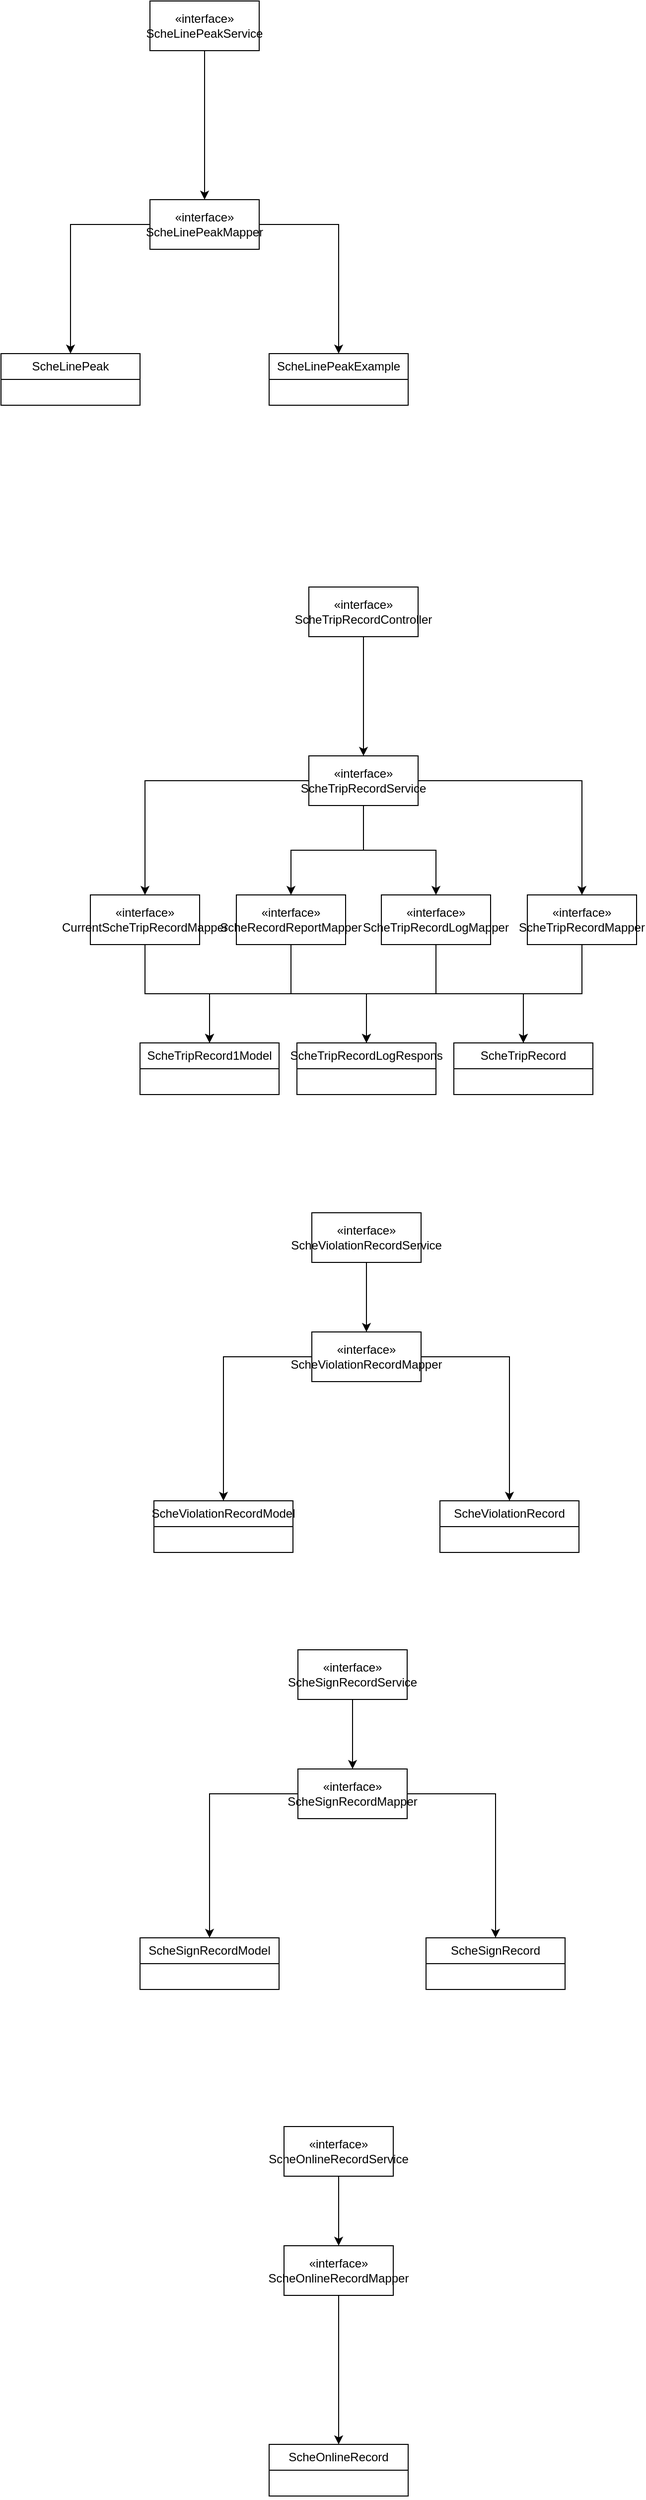 <mxfile version="21.6.8" type="github">
  <diagram name="第 1 页" id="HTkbHu2IwPKejx1w4vJ7">
    <mxGraphModel dx="1379" dy="796" grid="1" gridSize="10" guides="1" tooltips="1" connect="1" arrows="1" fold="1" page="1" pageScale="1" pageWidth="827" pageHeight="1169" math="0" shadow="0">
      <root>
        <mxCell id="0" />
        <mxCell id="1" parent="0" />
        <mxCell id="OYMxmkAkwHmNbrW3Jc6o-12" style="edgeStyle=orthogonalEdgeStyle;rounded=0;orthogonalLoop=1;jettySize=auto;html=1;" edge="1" parent="1" source="OYMxmkAkwHmNbrW3Jc6o-1" target="OYMxmkAkwHmNbrW3Jc6o-2">
          <mxGeometry relative="1" as="geometry" />
        </mxCell>
        <mxCell id="OYMxmkAkwHmNbrW3Jc6o-1" value="«interface»&lt;br&gt;ScheLinePeakService" style="html=1;whiteSpace=wrap;" vertex="1" parent="1">
          <mxGeometry x="170" y="120" width="110" height="50" as="geometry" />
        </mxCell>
        <mxCell id="OYMxmkAkwHmNbrW3Jc6o-10" style="edgeStyle=orthogonalEdgeStyle;rounded=0;orthogonalLoop=1;jettySize=auto;html=1;entryX=0.5;entryY=0;entryDx=0;entryDy=0;" edge="1" parent="1" source="OYMxmkAkwHmNbrW3Jc6o-2" target="OYMxmkAkwHmNbrW3Jc6o-4">
          <mxGeometry relative="1" as="geometry" />
        </mxCell>
        <mxCell id="OYMxmkAkwHmNbrW3Jc6o-11" style="edgeStyle=orthogonalEdgeStyle;rounded=0;orthogonalLoop=1;jettySize=auto;html=1;" edge="1" parent="1" source="OYMxmkAkwHmNbrW3Jc6o-2" target="OYMxmkAkwHmNbrW3Jc6o-8">
          <mxGeometry relative="1" as="geometry" />
        </mxCell>
        <mxCell id="OYMxmkAkwHmNbrW3Jc6o-2" value="«interface»&lt;br&gt;ScheLinePeakMapper" style="html=1;whiteSpace=wrap;" vertex="1" parent="1">
          <mxGeometry x="170" y="320" width="110" height="50" as="geometry" />
        </mxCell>
        <mxCell id="OYMxmkAkwHmNbrW3Jc6o-4" value="ScheLinePeak" style="swimlane;fontStyle=0;childLayout=stackLayout;horizontal=1;startSize=26;fillColor=none;horizontalStack=0;resizeParent=1;resizeParentMax=0;resizeLast=0;collapsible=1;marginBottom=0;whiteSpace=wrap;html=1;" vertex="1" parent="1">
          <mxGeometry x="20" y="475" width="140" height="52" as="geometry" />
        </mxCell>
        <mxCell id="OYMxmkAkwHmNbrW3Jc6o-5" value="&amp;nbsp;" style="text;strokeColor=none;fillColor=none;align=left;verticalAlign=top;spacingLeft=4;spacingRight=4;overflow=hidden;rotatable=0;points=[[0,0.5],[1,0.5]];portConstraint=eastwest;whiteSpace=wrap;html=1;" vertex="1" parent="OYMxmkAkwHmNbrW3Jc6o-4">
          <mxGeometry y="26" width="140" height="26" as="geometry" />
        </mxCell>
        <mxCell id="OYMxmkAkwHmNbrW3Jc6o-8" value="ScheLinePeakExample" style="swimlane;fontStyle=0;childLayout=stackLayout;horizontal=1;startSize=26;fillColor=none;horizontalStack=0;resizeParent=1;resizeParentMax=0;resizeLast=0;collapsible=1;marginBottom=0;whiteSpace=wrap;html=1;" vertex="1" parent="1">
          <mxGeometry x="290" y="475" width="140" height="52" as="geometry" />
        </mxCell>
        <mxCell id="OYMxmkAkwHmNbrW3Jc6o-9" value="&amp;nbsp;" style="text;strokeColor=none;fillColor=none;align=left;verticalAlign=top;spacingLeft=4;spacingRight=4;overflow=hidden;rotatable=0;points=[[0,0.5],[1,0.5]];portConstraint=eastwest;whiteSpace=wrap;html=1;" vertex="1" parent="OYMxmkAkwHmNbrW3Jc6o-8">
          <mxGeometry y="26" width="140" height="26" as="geometry" />
        </mxCell>
        <mxCell id="OYMxmkAkwHmNbrW3Jc6o-19" style="edgeStyle=orthogonalEdgeStyle;rounded=0;orthogonalLoop=1;jettySize=auto;html=1;entryX=0.5;entryY=0;entryDx=0;entryDy=0;" edge="1" parent="1" source="OYMxmkAkwHmNbrW3Jc6o-13" target="OYMxmkAkwHmNbrW3Jc6o-14">
          <mxGeometry relative="1" as="geometry" />
        </mxCell>
        <mxCell id="OYMxmkAkwHmNbrW3Jc6o-13" value="«interface»&lt;br&gt;ScheTripRecordController" style="html=1;whiteSpace=wrap;" vertex="1" parent="1">
          <mxGeometry x="330" y="710" width="110" height="50" as="geometry" />
        </mxCell>
        <mxCell id="OYMxmkAkwHmNbrW3Jc6o-20" style="edgeStyle=orthogonalEdgeStyle;rounded=0;orthogonalLoop=1;jettySize=auto;html=1;entryX=0.5;entryY=0;entryDx=0;entryDy=0;" edge="1" parent="1" source="OYMxmkAkwHmNbrW3Jc6o-14" target="OYMxmkAkwHmNbrW3Jc6o-15">
          <mxGeometry relative="1" as="geometry" />
        </mxCell>
        <mxCell id="OYMxmkAkwHmNbrW3Jc6o-21" style="edgeStyle=orthogonalEdgeStyle;rounded=0;orthogonalLoop=1;jettySize=auto;html=1;" edge="1" parent="1" source="OYMxmkAkwHmNbrW3Jc6o-14" target="OYMxmkAkwHmNbrW3Jc6o-16">
          <mxGeometry relative="1" as="geometry" />
        </mxCell>
        <mxCell id="OYMxmkAkwHmNbrW3Jc6o-22" style="edgeStyle=orthogonalEdgeStyle;rounded=0;orthogonalLoop=1;jettySize=auto;html=1;" edge="1" parent="1" source="OYMxmkAkwHmNbrW3Jc6o-14" target="OYMxmkAkwHmNbrW3Jc6o-17">
          <mxGeometry relative="1" as="geometry" />
        </mxCell>
        <mxCell id="OYMxmkAkwHmNbrW3Jc6o-23" style="edgeStyle=orthogonalEdgeStyle;rounded=0;orthogonalLoop=1;jettySize=auto;html=1;" edge="1" parent="1" source="OYMxmkAkwHmNbrW3Jc6o-14" target="OYMxmkAkwHmNbrW3Jc6o-18">
          <mxGeometry relative="1" as="geometry" />
        </mxCell>
        <mxCell id="OYMxmkAkwHmNbrW3Jc6o-14" value="«interface»&lt;br&gt;ScheTripRecordService" style="html=1;whiteSpace=wrap;" vertex="1" parent="1">
          <mxGeometry x="330" y="880" width="110" height="50" as="geometry" />
        </mxCell>
        <mxCell id="OYMxmkAkwHmNbrW3Jc6o-40" style="edgeStyle=orthogonalEdgeStyle;rounded=0;orthogonalLoop=1;jettySize=auto;html=1;" edge="1" parent="1" source="OYMxmkAkwHmNbrW3Jc6o-15" target="OYMxmkAkwHmNbrW3Jc6o-32">
          <mxGeometry relative="1" as="geometry" />
        </mxCell>
        <mxCell id="OYMxmkAkwHmNbrW3Jc6o-15" value="«interface»&lt;br&gt;CurrentScheTripRecordMapper" style="html=1;whiteSpace=wrap;" vertex="1" parent="1">
          <mxGeometry x="110" y="1020" width="110" height="50" as="geometry" />
        </mxCell>
        <mxCell id="OYMxmkAkwHmNbrW3Jc6o-41" style="edgeStyle=orthogonalEdgeStyle;rounded=0;orthogonalLoop=1;jettySize=auto;html=1;" edge="1" parent="1" source="OYMxmkAkwHmNbrW3Jc6o-16" target="OYMxmkAkwHmNbrW3Jc6o-36">
          <mxGeometry relative="1" as="geometry" />
        </mxCell>
        <mxCell id="OYMxmkAkwHmNbrW3Jc6o-42" style="edgeStyle=orthogonalEdgeStyle;rounded=0;orthogonalLoop=1;jettySize=auto;html=1;entryX=0.5;entryY=0;entryDx=0;entryDy=0;" edge="1" parent="1" source="OYMxmkAkwHmNbrW3Jc6o-16" target="OYMxmkAkwHmNbrW3Jc6o-32">
          <mxGeometry relative="1" as="geometry" />
        </mxCell>
        <mxCell id="OYMxmkAkwHmNbrW3Jc6o-16" value="«interface»&lt;br&gt;ScheRecordReportMapper" style="html=1;whiteSpace=wrap;" vertex="1" parent="1">
          <mxGeometry x="257" y="1020" width="110" height="50" as="geometry" />
        </mxCell>
        <mxCell id="OYMxmkAkwHmNbrW3Jc6o-43" style="edgeStyle=orthogonalEdgeStyle;rounded=0;orthogonalLoop=1;jettySize=auto;html=1;entryX=0.5;entryY=0;entryDx=0;entryDy=0;" edge="1" parent="1" source="OYMxmkAkwHmNbrW3Jc6o-17" target="OYMxmkAkwHmNbrW3Jc6o-36">
          <mxGeometry relative="1" as="geometry" />
        </mxCell>
        <mxCell id="OYMxmkAkwHmNbrW3Jc6o-44" style="edgeStyle=orthogonalEdgeStyle;rounded=0;orthogonalLoop=1;jettySize=auto;html=1;" edge="1" parent="1" source="OYMxmkAkwHmNbrW3Jc6o-17" target="OYMxmkAkwHmNbrW3Jc6o-38">
          <mxGeometry relative="1" as="geometry" />
        </mxCell>
        <mxCell id="OYMxmkAkwHmNbrW3Jc6o-17" value="«interface»&lt;br&gt;ScheTripRecordLogMapper" style="html=1;whiteSpace=wrap;" vertex="1" parent="1">
          <mxGeometry x="403" y="1020" width="110" height="50" as="geometry" />
        </mxCell>
        <mxCell id="OYMxmkAkwHmNbrW3Jc6o-45" style="edgeStyle=orthogonalEdgeStyle;rounded=0;orthogonalLoop=1;jettySize=auto;html=1;entryX=0.5;entryY=0;entryDx=0;entryDy=0;" edge="1" parent="1" source="OYMxmkAkwHmNbrW3Jc6o-18" target="OYMxmkAkwHmNbrW3Jc6o-38">
          <mxGeometry relative="1" as="geometry" />
        </mxCell>
        <mxCell id="OYMxmkAkwHmNbrW3Jc6o-18" value="«interface»&lt;br&gt;ScheTripRecordMapper" style="html=1;whiteSpace=wrap;" vertex="1" parent="1">
          <mxGeometry x="550" y="1020" width="110" height="50" as="geometry" />
        </mxCell>
        <mxCell id="OYMxmkAkwHmNbrW3Jc6o-32" value="ScheTripRecord1Model" style="swimlane;fontStyle=0;childLayout=stackLayout;horizontal=1;startSize=26;fillColor=none;horizontalStack=0;resizeParent=1;resizeParentMax=0;resizeLast=0;collapsible=1;marginBottom=0;whiteSpace=wrap;html=1;" vertex="1" parent="1">
          <mxGeometry x="160" y="1169" width="140" height="52" as="geometry" />
        </mxCell>
        <mxCell id="OYMxmkAkwHmNbrW3Jc6o-33" value="&amp;nbsp;" style="text;strokeColor=none;fillColor=none;align=left;verticalAlign=top;spacingLeft=4;spacingRight=4;overflow=hidden;rotatable=0;points=[[0,0.5],[1,0.5]];portConstraint=eastwest;whiteSpace=wrap;html=1;" vertex="1" parent="OYMxmkAkwHmNbrW3Jc6o-32">
          <mxGeometry y="26" width="140" height="26" as="geometry" />
        </mxCell>
        <mxCell id="OYMxmkAkwHmNbrW3Jc6o-36" value="ScheTripRecordLogRespons" style="swimlane;fontStyle=0;childLayout=stackLayout;horizontal=1;startSize=26;fillColor=none;horizontalStack=0;resizeParent=1;resizeParentMax=0;resizeLast=0;collapsible=1;marginBottom=0;whiteSpace=wrap;html=1;" vertex="1" parent="1">
          <mxGeometry x="318" y="1169" width="140" height="52" as="geometry" />
        </mxCell>
        <mxCell id="OYMxmkAkwHmNbrW3Jc6o-37" value="&amp;nbsp;" style="text;strokeColor=none;fillColor=none;align=left;verticalAlign=top;spacingLeft=4;spacingRight=4;overflow=hidden;rotatable=0;points=[[0,0.5],[1,0.5]];portConstraint=eastwest;whiteSpace=wrap;html=1;" vertex="1" parent="OYMxmkAkwHmNbrW3Jc6o-36">
          <mxGeometry y="26" width="140" height="26" as="geometry" />
        </mxCell>
        <mxCell id="OYMxmkAkwHmNbrW3Jc6o-38" value="ScheTripRecord" style="swimlane;fontStyle=0;childLayout=stackLayout;horizontal=1;startSize=26;fillColor=none;horizontalStack=0;resizeParent=1;resizeParentMax=0;resizeLast=0;collapsible=1;marginBottom=0;whiteSpace=wrap;html=1;" vertex="1" parent="1">
          <mxGeometry x="476" y="1169" width="140" height="52" as="geometry" />
        </mxCell>
        <mxCell id="OYMxmkAkwHmNbrW3Jc6o-39" value="&amp;nbsp;" style="text;strokeColor=none;fillColor=none;align=left;verticalAlign=top;spacingLeft=4;spacingRight=4;overflow=hidden;rotatable=0;points=[[0,0.5],[1,0.5]];portConstraint=eastwest;whiteSpace=wrap;html=1;" vertex="1" parent="OYMxmkAkwHmNbrW3Jc6o-38">
          <mxGeometry y="26" width="140" height="26" as="geometry" />
        </mxCell>
        <mxCell id="OYMxmkAkwHmNbrW3Jc6o-54" style="edgeStyle=orthogonalEdgeStyle;rounded=0;orthogonalLoop=1;jettySize=auto;html=1;" edge="1" parent="1" source="OYMxmkAkwHmNbrW3Jc6o-46" target="OYMxmkAkwHmNbrW3Jc6o-47">
          <mxGeometry relative="1" as="geometry" />
        </mxCell>
        <mxCell id="OYMxmkAkwHmNbrW3Jc6o-46" value="«interface»&lt;br&gt;ScheViolationRecordService" style="html=1;whiteSpace=wrap;" vertex="1" parent="1">
          <mxGeometry x="333" y="1340" width="110" height="50" as="geometry" />
        </mxCell>
        <mxCell id="OYMxmkAkwHmNbrW3Jc6o-57" style="edgeStyle=orthogonalEdgeStyle;rounded=0;orthogonalLoop=1;jettySize=auto;html=1;" edge="1" parent="1" source="OYMxmkAkwHmNbrW3Jc6o-47" target="OYMxmkAkwHmNbrW3Jc6o-52">
          <mxGeometry relative="1" as="geometry" />
        </mxCell>
        <mxCell id="OYMxmkAkwHmNbrW3Jc6o-58" style="edgeStyle=orthogonalEdgeStyle;rounded=0;orthogonalLoop=1;jettySize=auto;html=1;" edge="1" parent="1" source="OYMxmkAkwHmNbrW3Jc6o-47" target="OYMxmkAkwHmNbrW3Jc6o-50">
          <mxGeometry relative="1" as="geometry" />
        </mxCell>
        <mxCell id="OYMxmkAkwHmNbrW3Jc6o-47" value="«interface»&lt;br&gt;ScheViolationRecordMapper" style="html=1;whiteSpace=wrap;" vertex="1" parent="1">
          <mxGeometry x="333" y="1460" width="110" height="50" as="geometry" />
        </mxCell>
        <mxCell id="OYMxmkAkwHmNbrW3Jc6o-50" value="ScheViolationRecordModel" style="swimlane;fontStyle=0;childLayout=stackLayout;horizontal=1;startSize=26;fillColor=none;horizontalStack=0;resizeParent=1;resizeParentMax=0;resizeLast=0;collapsible=1;marginBottom=0;whiteSpace=wrap;html=1;" vertex="1" parent="1">
          <mxGeometry x="174" y="1630" width="140" height="52" as="geometry" />
        </mxCell>
        <mxCell id="OYMxmkAkwHmNbrW3Jc6o-51" value="&amp;nbsp;" style="text;strokeColor=none;fillColor=none;align=left;verticalAlign=top;spacingLeft=4;spacingRight=4;overflow=hidden;rotatable=0;points=[[0,0.5],[1,0.5]];portConstraint=eastwest;whiteSpace=wrap;html=1;" vertex="1" parent="OYMxmkAkwHmNbrW3Jc6o-50">
          <mxGeometry y="26" width="140" height="26" as="geometry" />
        </mxCell>
        <mxCell id="OYMxmkAkwHmNbrW3Jc6o-52" value="ScheViolationRecord" style="swimlane;fontStyle=0;childLayout=stackLayout;horizontal=1;startSize=26;fillColor=none;horizontalStack=0;resizeParent=1;resizeParentMax=0;resizeLast=0;collapsible=1;marginBottom=0;whiteSpace=wrap;html=1;" vertex="1" parent="1">
          <mxGeometry x="462" y="1630" width="140" height="52" as="geometry" />
        </mxCell>
        <mxCell id="OYMxmkAkwHmNbrW3Jc6o-53" value="&amp;nbsp;" style="text;strokeColor=none;fillColor=none;align=left;verticalAlign=top;spacingLeft=4;spacingRight=4;overflow=hidden;rotatable=0;points=[[0,0.5],[1,0.5]];portConstraint=eastwest;whiteSpace=wrap;html=1;" vertex="1" parent="OYMxmkAkwHmNbrW3Jc6o-52">
          <mxGeometry y="26" width="140" height="26" as="geometry" />
        </mxCell>
        <mxCell id="OYMxmkAkwHmNbrW3Jc6o-60" style="edgeStyle=orthogonalEdgeStyle;rounded=0;orthogonalLoop=1;jettySize=auto;html=1;" edge="1" source="OYMxmkAkwHmNbrW3Jc6o-61" target="OYMxmkAkwHmNbrW3Jc6o-64" parent="1">
          <mxGeometry relative="1" as="geometry" />
        </mxCell>
        <mxCell id="OYMxmkAkwHmNbrW3Jc6o-61" value="«interface»&lt;br&gt;ScheSignRecordService" style="html=1;whiteSpace=wrap;" vertex="1" parent="1">
          <mxGeometry x="319" y="1780" width="110" height="50" as="geometry" />
        </mxCell>
        <mxCell id="OYMxmkAkwHmNbrW3Jc6o-62" style="edgeStyle=orthogonalEdgeStyle;rounded=0;orthogonalLoop=1;jettySize=auto;html=1;" edge="1" source="OYMxmkAkwHmNbrW3Jc6o-64" target="OYMxmkAkwHmNbrW3Jc6o-67" parent="1">
          <mxGeometry relative="1" as="geometry" />
        </mxCell>
        <mxCell id="OYMxmkAkwHmNbrW3Jc6o-63" style="edgeStyle=orthogonalEdgeStyle;rounded=0;orthogonalLoop=1;jettySize=auto;html=1;" edge="1" source="OYMxmkAkwHmNbrW3Jc6o-64" target="OYMxmkAkwHmNbrW3Jc6o-65" parent="1">
          <mxGeometry relative="1" as="geometry" />
        </mxCell>
        <mxCell id="OYMxmkAkwHmNbrW3Jc6o-64" value="«interface»&lt;br&gt;ScheSignRecordMapper" style="html=1;whiteSpace=wrap;" vertex="1" parent="1">
          <mxGeometry x="319" y="1900" width="110" height="50" as="geometry" />
        </mxCell>
        <mxCell id="OYMxmkAkwHmNbrW3Jc6o-65" value="ScheSignRecordModel" style="swimlane;fontStyle=0;childLayout=stackLayout;horizontal=1;startSize=26;fillColor=none;horizontalStack=0;resizeParent=1;resizeParentMax=0;resizeLast=0;collapsible=1;marginBottom=0;whiteSpace=wrap;html=1;" vertex="1" parent="1">
          <mxGeometry x="160" y="2070" width="140" height="52" as="geometry" />
        </mxCell>
        <mxCell id="OYMxmkAkwHmNbrW3Jc6o-66" value="&amp;nbsp;" style="text;strokeColor=none;fillColor=none;align=left;verticalAlign=top;spacingLeft=4;spacingRight=4;overflow=hidden;rotatable=0;points=[[0,0.5],[1,0.5]];portConstraint=eastwest;whiteSpace=wrap;html=1;" vertex="1" parent="OYMxmkAkwHmNbrW3Jc6o-65">
          <mxGeometry y="26" width="140" height="26" as="geometry" />
        </mxCell>
        <mxCell id="OYMxmkAkwHmNbrW3Jc6o-67" value="ScheSignRecord" style="swimlane;fontStyle=0;childLayout=stackLayout;horizontal=1;startSize=26;fillColor=none;horizontalStack=0;resizeParent=1;resizeParentMax=0;resizeLast=0;collapsible=1;marginBottom=0;whiteSpace=wrap;html=1;" vertex="1" parent="1">
          <mxGeometry x="448" y="2070" width="140" height="52" as="geometry" />
        </mxCell>
        <mxCell id="OYMxmkAkwHmNbrW3Jc6o-68" value="&amp;nbsp;" style="text;strokeColor=none;fillColor=none;align=left;verticalAlign=top;spacingLeft=4;spacingRight=4;overflow=hidden;rotatable=0;points=[[0,0.5],[1,0.5]];portConstraint=eastwest;whiteSpace=wrap;html=1;" vertex="1" parent="OYMxmkAkwHmNbrW3Jc6o-67">
          <mxGeometry y="26" width="140" height="26" as="geometry" />
        </mxCell>
        <mxCell id="OYMxmkAkwHmNbrW3Jc6o-70" style="edgeStyle=orthogonalEdgeStyle;rounded=0;orthogonalLoop=1;jettySize=auto;html=1;" edge="1" source="OYMxmkAkwHmNbrW3Jc6o-71" target="OYMxmkAkwHmNbrW3Jc6o-74" parent="1">
          <mxGeometry relative="1" as="geometry" />
        </mxCell>
        <mxCell id="OYMxmkAkwHmNbrW3Jc6o-71" value="«interface»&lt;br&gt;ScheOnlineRecordService" style="html=1;whiteSpace=wrap;" vertex="1" parent="1">
          <mxGeometry x="305" y="2260" width="110" height="50" as="geometry" />
        </mxCell>
        <mxCell id="OYMxmkAkwHmNbrW3Jc6o-73" style="edgeStyle=orthogonalEdgeStyle;rounded=0;orthogonalLoop=1;jettySize=auto;html=1;" edge="1" source="OYMxmkAkwHmNbrW3Jc6o-74" target="OYMxmkAkwHmNbrW3Jc6o-75" parent="1">
          <mxGeometry relative="1" as="geometry" />
        </mxCell>
        <mxCell id="OYMxmkAkwHmNbrW3Jc6o-74" value="«interface»&lt;br&gt;ScheOnlineRecordMapper" style="html=1;whiteSpace=wrap;" vertex="1" parent="1">
          <mxGeometry x="305" y="2380" width="110" height="50" as="geometry" />
        </mxCell>
        <mxCell id="OYMxmkAkwHmNbrW3Jc6o-75" value="ScheOnlineRecord" style="swimlane;fontStyle=0;childLayout=stackLayout;horizontal=1;startSize=26;fillColor=none;horizontalStack=0;resizeParent=1;resizeParentMax=0;resizeLast=0;collapsible=1;marginBottom=0;whiteSpace=wrap;html=1;" vertex="1" parent="1">
          <mxGeometry x="290" y="2580" width="140" height="52" as="geometry" />
        </mxCell>
        <mxCell id="OYMxmkAkwHmNbrW3Jc6o-76" value="&amp;nbsp;" style="text;strokeColor=none;fillColor=none;align=left;verticalAlign=top;spacingLeft=4;spacingRight=4;overflow=hidden;rotatable=0;points=[[0,0.5],[1,0.5]];portConstraint=eastwest;whiteSpace=wrap;html=1;" vertex="1" parent="OYMxmkAkwHmNbrW3Jc6o-75">
          <mxGeometry y="26" width="140" height="26" as="geometry" />
        </mxCell>
      </root>
    </mxGraphModel>
  </diagram>
</mxfile>
